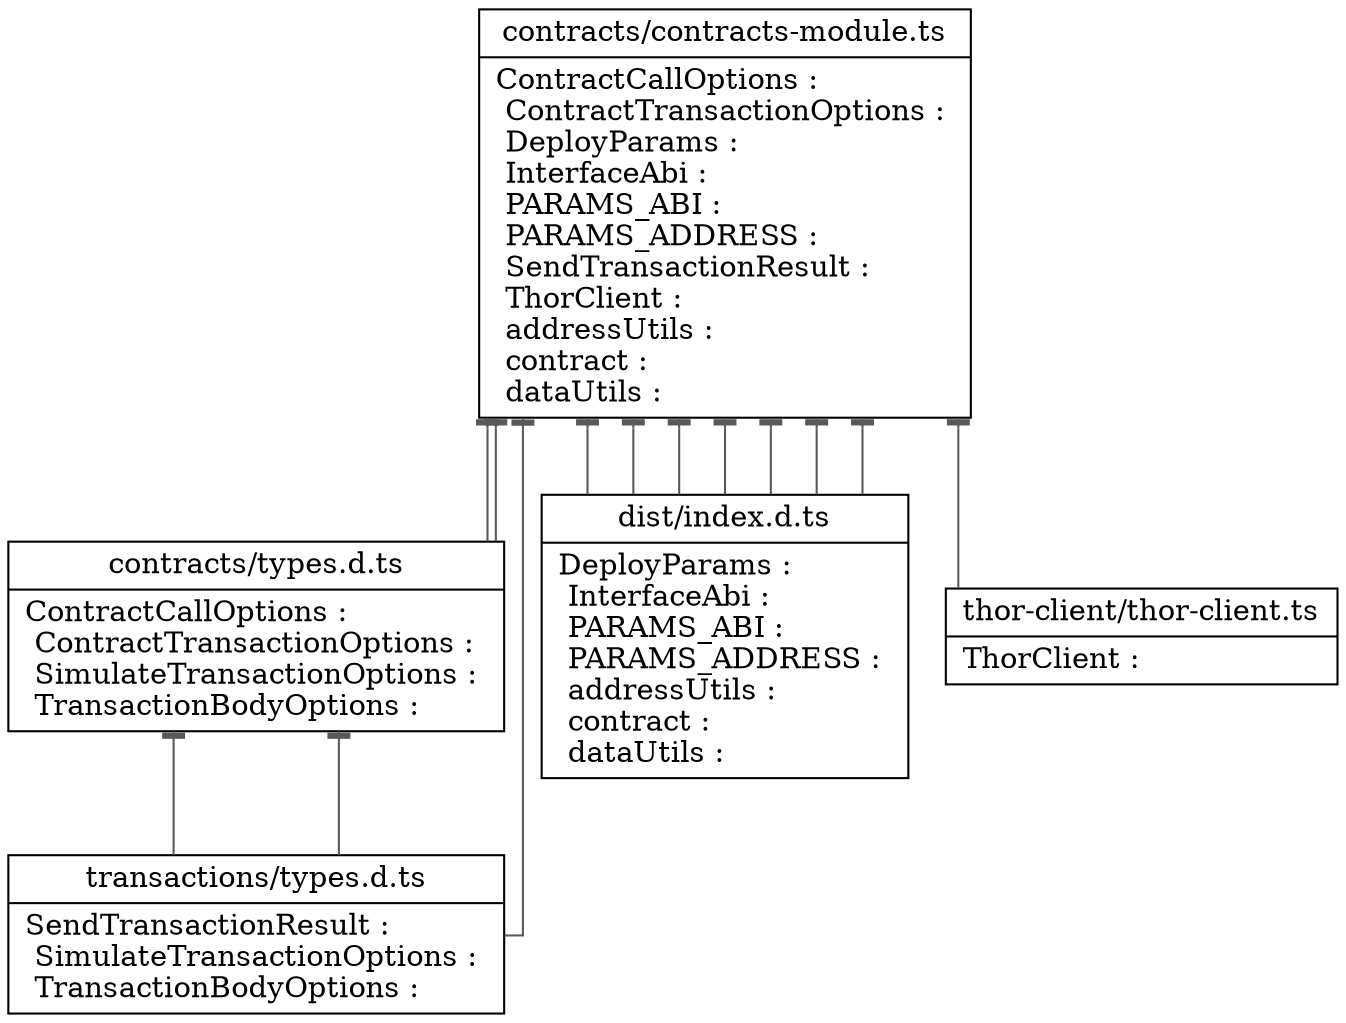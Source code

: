 digraph "contracts" {

splines  = ortho;
fontname = "Inconsolata";

node [colorscheme = ylgnbu4];
edge [colorscheme = dark28, dir = both];

"contracts/contracts-module.ts" [shape = record, label = "{ contracts/contracts-module.ts |  ContractCallOptions : \l  ContractTransactionOptions : \l  DeployParams : \l  InterfaceAbi : \l  PARAMS_ABI : \l  PARAMS_ADDRESS : \l  SendTransactionResult : \l  ThorClient : \l  addressUtils : \l  contract : \l  dataUtils : \l }"];
"contracts/types.d.ts"          [shape = record, label = "{ contracts/types.d.ts |  ContractCallOptions : \l  ContractTransactionOptions : \l  SimulateTransactionOptions : \l  TransactionBodyOptions : \l }"];
"dist/index.d.ts"               [shape = record, label = "{ dist/index.d.ts |  DeployParams : \l  InterfaceAbi : \l  PARAMS_ABI : \l  PARAMS_ADDRESS : \l  addressUtils : \l  contract : \l  dataUtils : \l }"];
"thor-client/thor-client.ts"    [shape = record, label = "{ thor-client/thor-client.ts |  ThorClient : \l }"];
"transactions/types.d.ts"       [shape = record, label = "{ transactions/types.d.ts |  SendTransactionResult : \l  SimulateTransactionOptions : \l  TransactionBodyOptions : \l }"];

"contracts/contracts-module.ts" -> "contracts/types.d.ts"          [color = "#595959", style = solid , arrowtail = tee     , arrowhead = none    , taillabel = "", label = "", headlabel = ""];
"contracts/contracts-module.ts" -> "contracts/types.d.ts"          [color = "#595959", style = solid , arrowtail = tee     , arrowhead = none    , taillabel = "", label = "", headlabel = ""];
"contracts/contracts-module.ts" -> "dist/index.d.ts"               [color = "#595959", style = solid , arrowtail = tee     , arrowhead = none    , taillabel = "", label = "", headlabel = ""];
"contracts/contracts-module.ts" -> "dist/index.d.ts"               [color = "#595959", style = solid , arrowtail = tee     , arrowhead = none    , taillabel = "", label = "", headlabel = ""];
"contracts/contracts-module.ts" -> "dist/index.d.ts"               [color = "#595959", style = solid , arrowtail = tee     , arrowhead = none    , taillabel = "", label = "", headlabel = ""];
"contracts/contracts-module.ts" -> "dist/index.d.ts"               [color = "#595959", style = solid , arrowtail = tee     , arrowhead = none    , taillabel = "", label = "", headlabel = ""];
"contracts/contracts-module.ts" -> "dist/index.d.ts"               [color = "#595959", style = solid , arrowtail = tee     , arrowhead = none    , taillabel = "", label = "", headlabel = ""];
"contracts/contracts-module.ts" -> "dist/index.d.ts"               [color = "#595959", style = solid , arrowtail = tee     , arrowhead = none    , taillabel = "", label = "", headlabel = ""];
"contracts/contracts-module.ts" -> "dist/index.d.ts"               [color = "#595959", style = solid , arrowtail = tee     , arrowhead = none    , taillabel = "", label = "", headlabel = ""];
"contracts/contracts-module.ts" -> "thor-client/thor-client.ts"    [color = "#595959", style = solid , arrowtail = tee     , arrowhead = none    , taillabel = "", label = "", headlabel = ""];
"contracts/contracts-module.ts" -> "transactions/types.d.ts"       [color = "#595959", style = solid , arrowtail = tee     , arrowhead = none    , taillabel = "", label = "", headlabel = ""];
"contracts/types.d.ts"          -> "transactions/types.d.ts"       [color = "#595959", style = solid , arrowtail = tee     , arrowhead = none    , taillabel = "", label = "", headlabel = ""];
"contracts/types.d.ts"          -> "transactions/types.d.ts"       [color = "#595959", style = solid , arrowtail = tee     , arrowhead = none    , taillabel = "", label = "", headlabel = ""];

}
